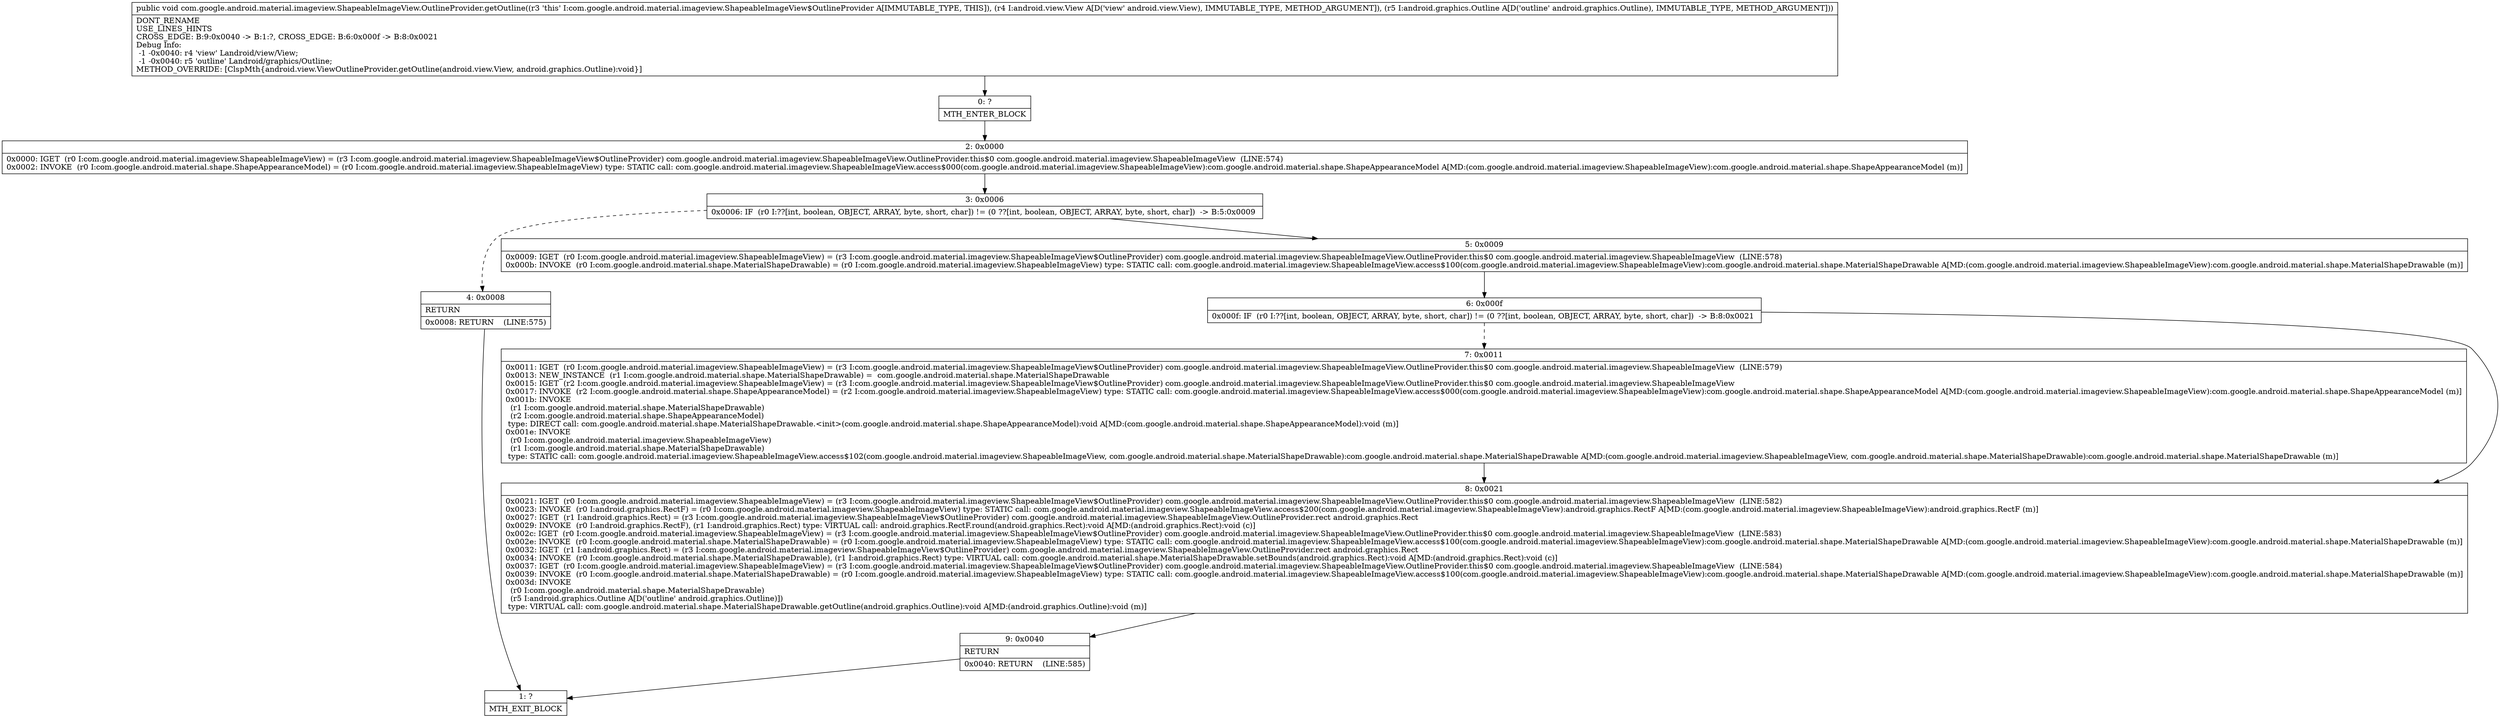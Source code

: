 digraph "CFG forcom.google.android.material.imageview.ShapeableImageView.OutlineProvider.getOutline(Landroid\/view\/View;Landroid\/graphics\/Outline;)V" {
Node_0 [shape=record,label="{0\:\ ?|MTH_ENTER_BLOCK\l}"];
Node_2 [shape=record,label="{2\:\ 0x0000|0x0000: IGET  (r0 I:com.google.android.material.imageview.ShapeableImageView) = (r3 I:com.google.android.material.imageview.ShapeableImageView$OutlineProvider) com.google.android.material.imageview.ShapeableImageView.OutlineProvider.this$0 com.google.android.material.imageview.ShapeableImageView  (LINE:574)\l0x0002: INVOKE  (r0 I:com.google.android.material.shape.ShapeAppearanceModel) = (r0 I:com.google.android.material.imageview.ShapeableImageView) type: STATIC call: com.google.android.material.imageview.ShapeableImageView.access$000(com.google.android.material.imageview.ShapeableImageView):com.google.android.material.shape.ShapeAppearanceModel A[MD:(com.google.android.material.imageview.ShapeableImageView):com.google.android.material.shape.ShapeAppearanceModel (m)]\l}"];
Node_3 [shape=record,label="{3\:\ 0x0006|0x0006: IF  (r0 I:??[int, boolean, OBJECT, ARRAY, byte, short, char]) != (0 ??[int, boolean, OBJECT, ARRAY, byte, short, char])  \-\> B:5:0x0009 \l}"];
Node_4 [shape=record,label="{4\:\ 0x0008|RETURN\l|0x0008: RETURN    (LINE:575)\l}"];
Node_1 [shape=record,label="{1\:\ ?|MTH_EXIT_BLOCK\l}"];
Node_5 [shape=record,label="{5\:\ 0x0009|0x0009: IGET  (r0 I:com.google.android.material.imageview.ShapeableImageView) = (r3 I:com.google.android.material.imageview.ShapeableImageView$OutlineProvider) com.google.android.material.imageview.ShapeableImageView.OutlineProvider.this$0 com.google.android.material.imageview.ShapeableImageView  (LINE:578)\l0x000b: INVOKE  (r0 I:com.google.android.material.shape.MaterialShapeDrawable) = (r0 I:com.google.android.material.imageview.ShapeableImageView) type: STATIC call: com.google.android.material.imageview.ShapeableImageView.access$100(com.google.android.material.imageview.ShapeableImageView):com.google.android.material.shape.MaterialShapeDrawable A[MD:(com.google.android.material.imageview.ShapeableImageView):com.google.android.material.shape.MaterialShapeDrawable (m)]\l}"];
Node_6 [shape=record,label="{6\:\ 0x000f|0x000f: IF  (r0 I:??[int, boolean, OBJECT, ARRAY, byte, short, char]) != (0 ??[int, boolean, OBJECT, ARRAY, byte, short, char])  \-\> B:8:0x0021 \l}"];
Node_7 [shape=record,label="{7\:\ 0x0011|0x0011: IGET  (r0 I:com.google.android.material.imageview.ShapeableImageView) = (r3 I:com.google.android.material.imageview.ShapeableImageView$OutlineProvider) com.google.android.material.imageview.ShapeableImageView.OutlineProvider.this$0 com.google.android.material.imageview.ShapeableImageView  (LINE:579)\l0x0013: NEW_INSTANCE  (r1 I:com.google.android.material.shape.MaterialShapeDrawable) =  com.google.android.material.shape.MaterialShapeDrawable \l0x0015: IGET  (r2 I:com.google.android.material.imageview.ShapeableImageView) = (r3 I:com.google.android.material.imageview.ShapeableImageView$OutlineProvider) com.google.android.material.imageview.ShapeableImageView.OutlineProvider.this$0 com.google.android.material.imageview.ShapeableImageView \l0x0017: INVOKE  (r2 I:com.google.android.material.shape.ShapeAppearanceModel) = (r2 I:com.google.android.material.imageview.ShapeableImageView) type: STATIC call: com.google.android.material.imageview.ShapeableImageView.access$000(com.google.android.material.imageview.ShapeableImageView):com.google.android.material.shape.ShapeAppearanceModel A[MD:(com.google.android.material.imageview.ShapeableImageView):com.google.android.material.shape.ShapeAppearanceModel (m)]\l0x001b: INVOKE  \l  (r1 I:com.google.android.material.shape.MaterialShapeDrawable)\l  (r2 I:com.google.android.material.shape.ShapeAppearanceModel)\l type: DIRECT call: com.google.android.material.shape.MaterialShapeDrawable.\<init\>(com.google.android.material.shape.ShapeAppearanceModel):void A[MD:(com.google.android.material.shape.ShapeAppearanceModel):void (m)]\l0x001e: INVOKE  \l  (r0 I:com.google.android.material.imageview.ShapeableImageView)\l  (r1 I:com.google.android.material.shape.MaterialShapeDrawable)\l type: STATIC call: com.google.android.material.imageview.ShapeableImageView.access$102(com.google.android.material.imageview.ShapeableImageView, com.google.android.material.shape.MaterialShapeDrawable):com.google.android.material.shape.MaterialShapeDrawable A[MD:(com.google.android.material.imageview.ShapeableImageView, com.google.android.material.shape.MaterialShapeDrawable):com.google.android.material.shape.MaterialShapeDrawable (m)]\l}"];
Node_8 [shape=record,label="{8\:\ 0x0021|0x0021: IGET  (r0 I:com.google.android.material.imageview.ShapeableImageView) = (r3 I:com.google.android.material.imageview.ShapeableImageView$OutlineProvider) com.google.android.material.imageview.ShapeableImageView.OutlineProvider.this$0 com.google.android.material.imageview.ShapeableImageView  (LINE:582)\l0x0023: INVOKE  (r0 I:android.graphics.RectF) = (r0 I:com.google.android.material.imageview.ShapeableImageView) type: STATIC call: com.google.android.material.imageview.ShapeableImageView.access$200(com.google.android.material.imageview.ShapeableImageView):android.graphics.RectF A[MD:(com.google.android.material.imageview.ShapeableImageView):android.graphics.RectF (m)]\l0x0027: IGET  (r1 I:android.graphics.Rect) = (r3 I:com.google.android.material.imageview.ShapeableImageView$OutlineProvider) com.google.android.material.imageview.ShapeableImageView.OutlineProvider.rect android.graphics.Rect \l0x0029: INVOKE  (r0 I:android.graphics.RectF), (r1 I:android.graphics.Rect) type: VIRTUAL call: android.graphics.RectF.round(android.graphics.Rect):void A[MD:(android.graphics.Rect):void (c)]\l0x002c: IGET  (r0 I:com.google.android.material.imageview.ShapeableImageView) = (r3 I:com.google.android.material.imageview.ShapeableImageView$OutlineProvider) com.google.android.material.imageview.ShapeableImageView.OutlineProvider.this$0 com.google.android.material.imageview.ShapeableImageView  (LINE:583)\l0x002e: INVOKE  (r0 I:com.google.android.material.shape.MaterialShapeDrawable) = (r0 I:com.google.android.material.imageview.ShapeableImageView) type: STATIC call: com.google.android.material.imageview.ShapeableImageView.access$100(com.google.android.material.imageview.ShapeableImageView):com.google.android.material.shape.MaterialShapeDrawable A[MD:(com.google.android.material.imageview.ShapeableImageView):com.google.android.material.shape.MaterialShapeDrawable (m)]\l0x0032: IGET  (r1 I:android.graphics.Rect) = (r3 I:com.google.android.material.imageview.ShapeableImageView$OutlineProvider) com.google.android.material.imageview.ShapeableImageView.OutlineProvider.rect android.graphics.Rect \l0x0034: INVOKE  (r0 I:com.google.android.material.shape.MaterialShapeDrawable), (r1 I:android.graphics.Rect) type: VIRTUAL call: com.google.android.material.shape.MaterialShapeDrawable.setBounds(android.graphics.Rect):void A[MD:(android.graphics.Rect):void (c)]\l0x0037: IGET  (r0 I:com.google.android.material.imageview.ShapeableImageView) = (r3 I:com.google.android.material.imageview.ShapeableImageView$OutlineProvider) com.google.android.material.imageview.ShapeableImageView.OutlineProvider.this$0 com.google.android.material.imageview.ShapeableImageView  (LINE:584)\l0x0039: INVOKE  (r0 I:com.google.android.material.shape.MaterialShapeDrawable) = (r0 I:com.google.android.material.imageview.ShapeableImageView) type: STATIC call: com.google.android.material.imageview.ShapeableImageView.access$100(com.google.android.material.imageview.ShapeableImageView):com.google.android.material.shape.MaterialShapeDrawable A[MD:(com.google.android.material.imageview.ShapeableImageView):com.google.android.material.shape.MaterialShapeDrawable (m)]\l0x003d: INVOKE  \l  (r0 I:com.google.android.material.shape.MaterialShapeDrawable)\l  (r5 I:android.graphics.Outline A[D('outline' android.graphics.Outline)])\l type: VIRTUAL call: com.google.android.material.shape.MaterialShapeDrawable.getOutline(android.graphics.Outline):void A[MD:(android.graphics.Outline):void (m)]\l}"];
Node_9 [shape=record,label="{9\:\ 0x0040|RETURN\l|0x0040: RETURN    (LINE:585)\l}"];
MethodNode[shape=record,label="{public void com.google.android.material.imageview.ShapeableImageView.OutlineProvider.getOutline((r3 'this' I:com.google.android.material.imageview.ShapeableImageView$OutlineProvider A[IMMUTABLE_TYPE, THIS]), (r4 I:android.view.View A[D('view' android.view.View), IMMUTABLE_TYPE, METHOD_ARGUMENT]), (r5 I:android.graphics.Outline A[D('outline' android.graphics.Outline), IMMUTABLE_TYPE, METHOD_ARGUMENT]))  | DONT_RENAME\lUSE_LINES_HINTS\lCROSS_EDGE: B:9:0x0040 \-\> B:1:?, CROSS_EDGE: B:6:0x000f \-\> B:8:0x0021\lDebug Info:\l  \-1 \-0x0040: r4 'view' Landroid\/view\/View;\l  \-1 \-0x0040: r5 'outline' Landroid\/graphics\/Outline;\lMETHOD_OVERRIDE: [ClspMth\{android.view.ViewOutlineProvider.getOutline(android.view.View, android.graphics.Outline):void\}]\l}"];
MethodNode -> Node_0;Node_0 -> Node_2;
Node_2 -> Node_3;
Node_3 -> Node_4[style=dashed];
Node_3 -> Node_5;
Node_4 -> Node_1;
Node_5 -> Node_6;
Node_6 -> Node_7[style=dashed];
Node_6 -> Node_8;
Node_7 -> Node_8;
Node_8 -> Node_9;
Node_9 -> Node_1;
}


